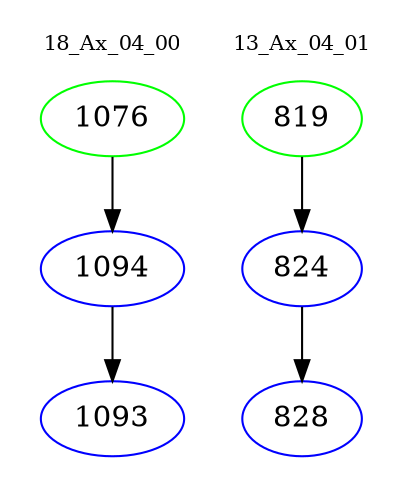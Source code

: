 digraph{
subgraph cluster_0 {
color = white
label = "18_Ax_04_00";
fontsize=10;
T0_1076 [label="1076", color="green"]
T0_1076 -> T0_1094 [color="black"]
T0_1094 [label="1094", color="blue"]
T0_1094 -> T0_1093 [color="black"]
T0_1093 [label="1093", color="blue"]
}
subgraph cluster_1 {
color = white
label = "13_Ax_04_01";
fontsize=10;
T1_819 [label="819", color="green"]
T1_819 -> T1_824 [color="black"]
T1_824 [label="824", color="blue"]
T1_824 -> T1_828 [color="black"]
T1_828 [label="828", color="blue"]
}
}
